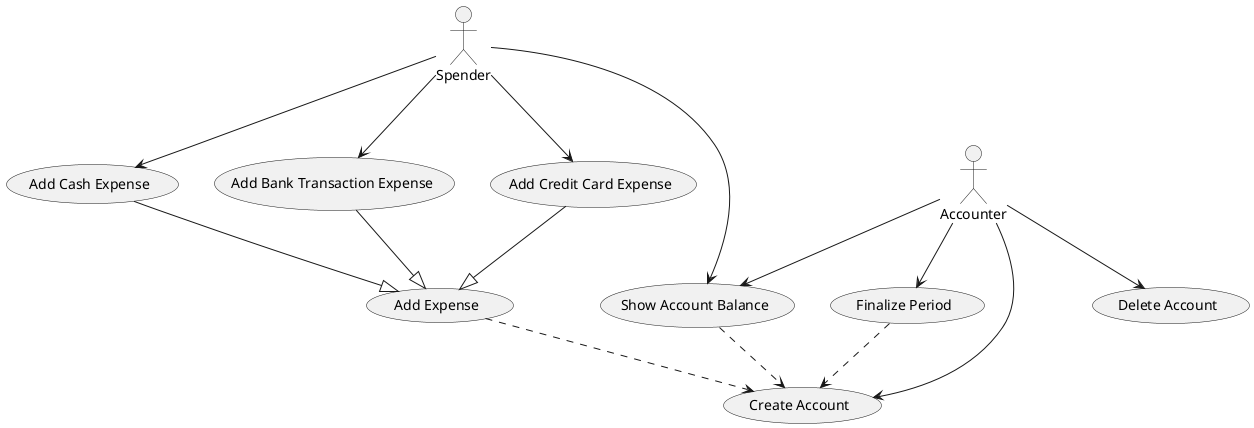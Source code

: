 @startuml
"Add Expense" as (AExp)
"Add Cash Expense" as (ACExp)
"Add Bank Transaction Expense" as (ABTExp)
"Add Credit Card Expense" as (ACCExp)
"Show Account Balance" as (ShwAcc)
"Finalize Period" as (FinPer)
"Create Account" as (CrAcc)
"Delete Account" as (DelAcc)
(ABTExp) --|> (AExp)
(ACExp) --|> (AExp)
(ACCExp) --|> (AExp)
Spender --> (ABTExp)
Spender --> (ACExp)
Spender --> (ACCExp)
Spender --> (ShwAcc)
Accounter --> (FinPer)
Accounter --> (ShwAcc)
Accounter --> (CrAcc)
Accounter --> (DelAcc)
(AExp) ..> (CrAcc)
(FinPer) ..> (CrAcc)
(ShwAcc) ..> (CrAcc)
@enduml
